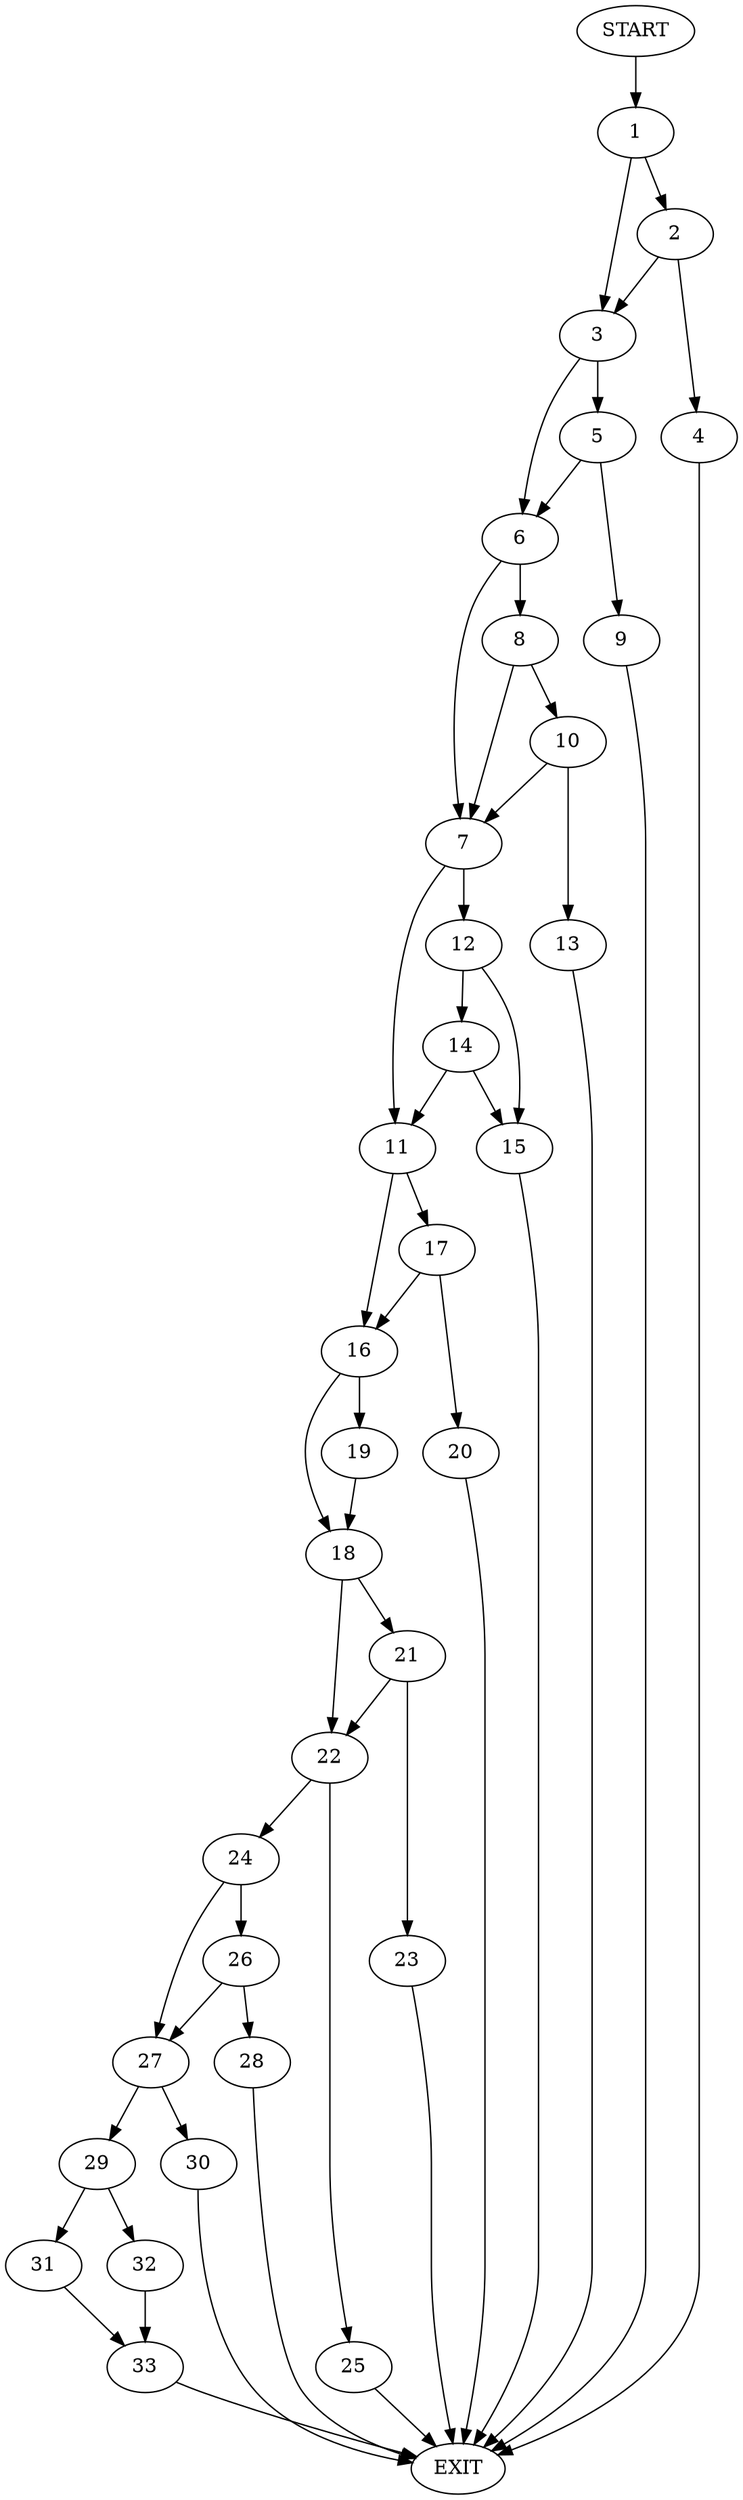 digraph {
0 [label="START"]
34 [label="EXIT"]
0 -> 1
1 -> 2
1 -> 3
2 -> 4
2 -> 3
3 -> 5
3 -> 6
4 -> 34
6 -> 7
6 -> 8
5 -> 6
5 -> 9
9 -> 34
8 -> 10
8 -> 7
7 -> 11
7 -> 12
10 -> 7
10 -> 13
13 -> 34
12 -> 14
12 -> 15
11 -> 16
11 -> 17
14 -> 11
14 -> 15
15 -> 34
16 -> 18
16 -> 19
17 -> 16
17 -> 20
20 -> 34
18 -> 21
18 -> 22
19 -> 18
21 -> 23
21 -> 22
22 -> 24
22 -> 25
23 -> 34
25 -> 34
24 -> 26
24 -> 27
26 -> 28
26 -> 27
27 -> 29
27 -> 30
28 -> 34
29 -> 31
29 -> 32
30 -> 34
31 -> 33
32 -> 33
33 -> 34
}
